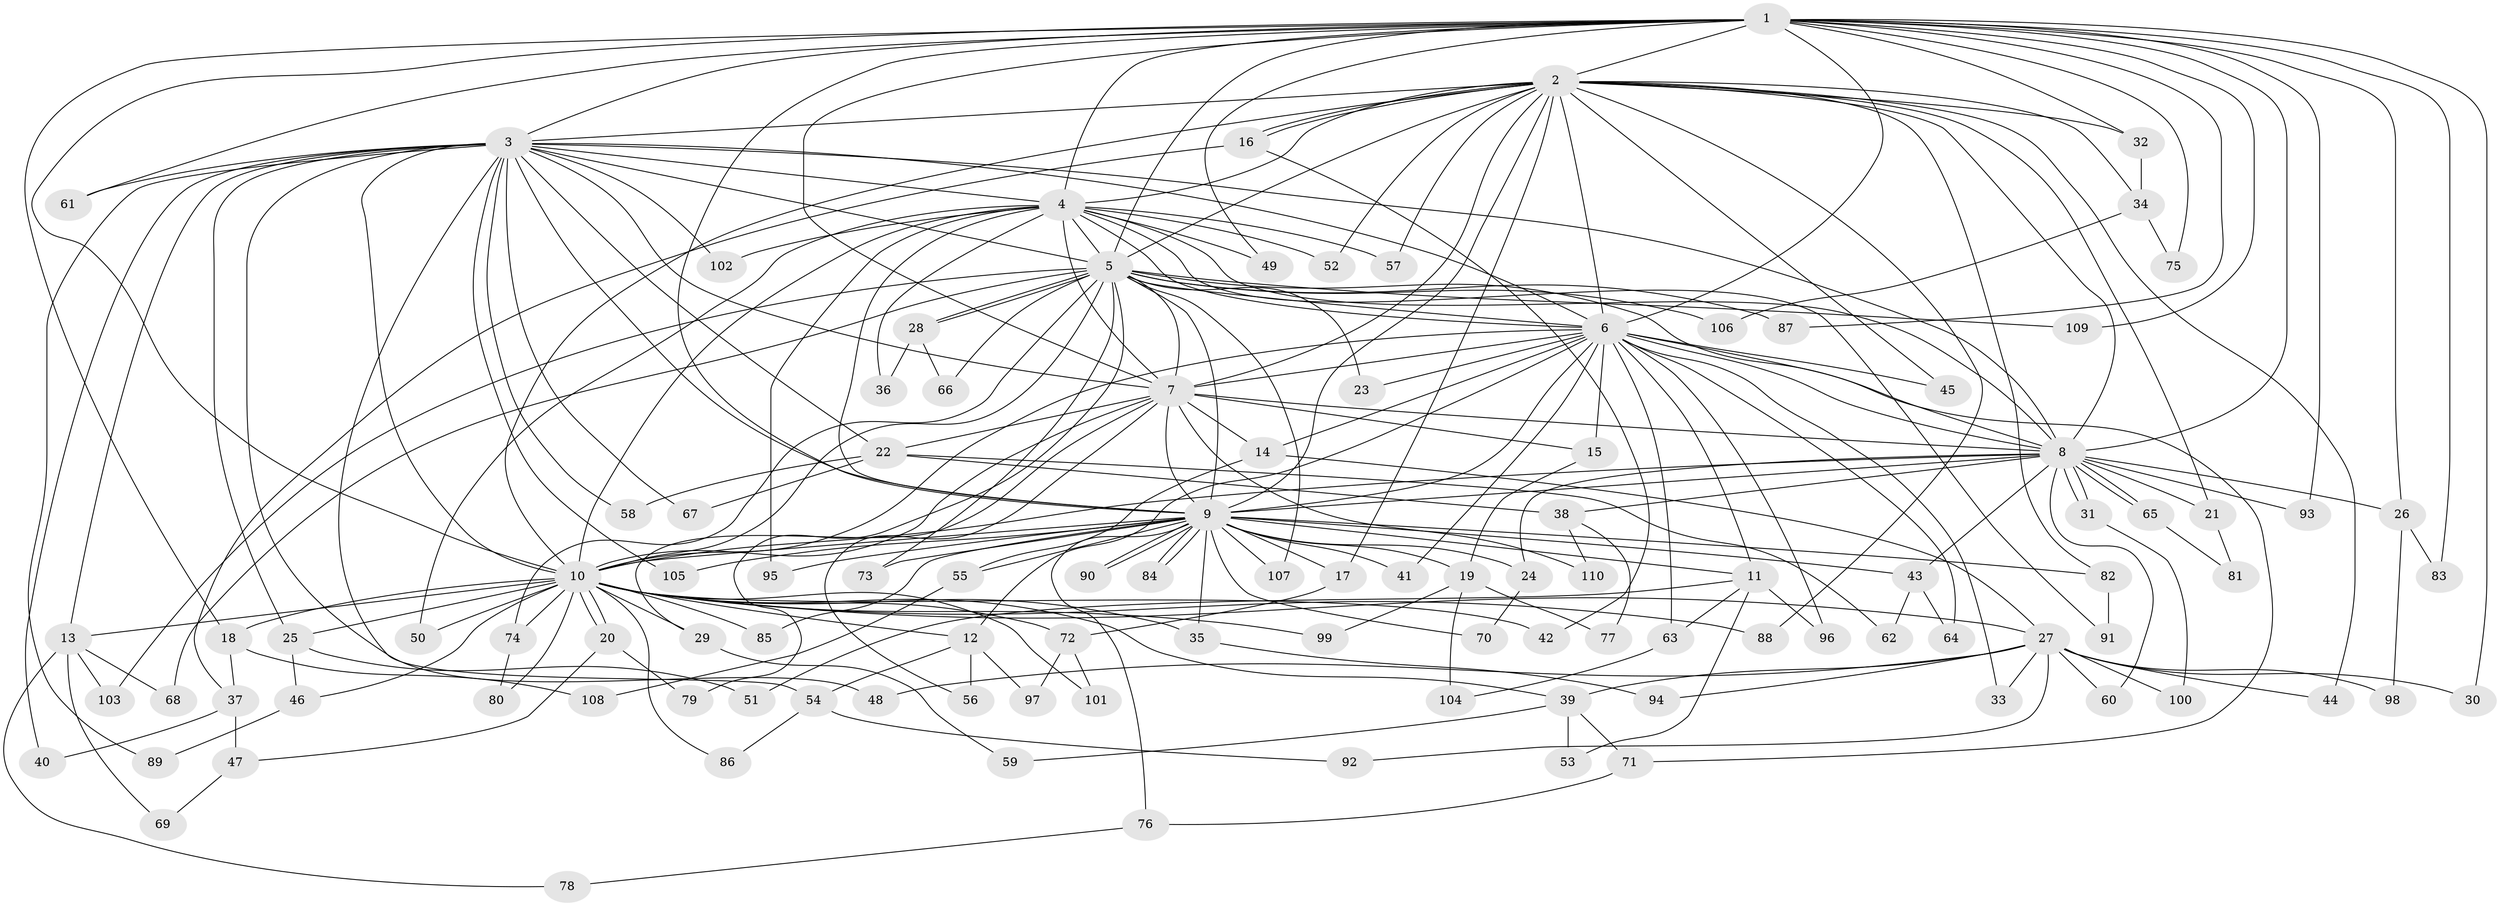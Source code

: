 // coarse degree distribution, {18: 0.023809523809523808, 24: 0.011904761904761904, 19: 0.011904761904761904, 15: 0.011904761904761904, 20: 0.011904761904761904, 14: 0.011904761904761904, 28: 0.011904761904761904, 30: 0.011904761904761904, 6: 0.023809523809523808, 5: 0.047619047619047616, 3: 0.11904761904761904, 4: 0.14285714285714285, 2: 0.5476190476190477, 12: 0.011904761904761904}
// Generated by graph-tools (version 1.1) at 2025/51/02/27/25 19:51:44]
// undirected, 110 vertices, 245 edges
graph export_dot {
graph [start="1"]
  node [color=gray90,style=filled];
  1;
  2;
  3;
  4;
  5;
  6;
  7;
  8;
  9;
  10;
  11;
  12;
  13;
  14;
  15;
  16;
  17;
  18;
  19;
  20;
  21;
  22;
  23;
  24;
  25;
  26;
  27;
  28;
  29;
  30;
  31;
  32;
  33;
  34;
  35;
  36;
  37;
  38;
  39;
  40;
  41;
  42;
  43;
  44;
  45;
  46;
  47;
  48;
  49;
  50;
  51;
  52;
  53;
  54;
  55;
  56;
  57;
  58;
  59;
  60;
  61;
  62;
  63;
  64;
  65;
  66;
  67;
  68;
  69;
  70;
  71;
  72;
  73;
  74;
  75;
  76;
  77;
  78;
  79;
  80;
  81;
  82;
  83;
  84;
  85;
  86;
  87;
  88;
  89;
  90;
  91;
  92;
  93;
  94;
  95;
  96;
  97;
  98;
  99;
  100;
  101;
  102;
  103;
  104;
  105;
  106;
  107;
  108;
  109;
  110;
  1 -- 2;
  1 -- 3;
  1 -- 4;
  1 -- 5;
  1 -- 6;
  1 -- 7;
  1 -- 8;
  1 -- 9;
  1 -- 10;
  1 -- 18;
  1 -- 26;
  1 -- 30;
  1 -- 32;
  1 -- 49;
  1 -- 61;
  1 -- 75;
  1 -- 83;
  1 -- 87;
  1 -- 93;
  1 -- 109;
  2 -- 3;
  2 -- 4;
  2 -- 5;
  2 -- 6;
  2 -- 7;
  2 -- 8;
  2 -- 9;
  2 -- 10;
  2 -- 16;
  2 -- 16;
  2 -- 17;
  2 -- 21;
  2 -- 32;
  2 -- 34;
  2 -- 44;
  2 -- 45;
  2 -- 52;
  2 -- 57;
  2 -- 82;
  2 -- 88;
  3 -- 4;
  3 -- 5;
  3 -- 6;
  3 -- 7;
  3 -- 8;
  3 -- 9;
  3 -- 10;
  3 -- 13;
  3 -- 22;
  3 -- 25;
  3 -- 40;
  3 -- 48;
  3 -- 54;
  3 -- 58;
  3 -- 61;
  3 -- 67;
  3 -- 89;
  3 -- 102;
  3 -- 105;
  4 -- 5;
  4 -- 6;
  4 -- 7;
  4 -- 8;
  4 -- 9;
  4 -- 10;
  4 -- 36;
  4 -- 49;
  4 -- 50;
  4 -- 52;
  4 -- 57;
  4 -- 91;
  4 -- 95;
  4 -- 102;
  5 -- 6;
  5 -- 7;
  5 -- 8;
  5 -- 9;
  5 -- 10;
  5 -- 23;
  5 -- 28;
  5 -- 28;
  5 -- 66;
  5 -- 68;
  5 -- 73;
  5 -- 74;
  5 -- 79;
  5 -- 87;
  5 -- 103;
  5 -- 106;
  5 -- 107;
  5 -- 109;
  6 -- 7;
  6 -- 8;
  6 -- 9;
  6 -- 10;
  6 -- 11;
  6 -- 12;
  6 -- 14;
  6 -- 15;
  6 -- 23;
  6 -- 33;
  6 -- 41;
  6 -- 45;
  6 -- 63;
  6 -- 64;
  6 -- 71;
  6 -- 96;
  7 -- 8;
  7 -- 9;
  7 -- 10;
  7 -- 14;
  7 -- 15;
  7 -- 22;
  7 -- 29;
  7 -- 56;
  7 -- 110;
  8 -- 9;
  8 -- 10;
  8 -- 21;
  8 -- 24;
  8 -- 26;
  8 -- 31;
  8 -- 31;
  8 -- 38;
  8 -- 43;
  8 -- 60;
  8 -- 65;
  8 -- 65;
  8 -- 93;
  9 -- 10;
  9 -- 11;
  9 -- 17;
  9 -- 19;
  9 -- 24;
  9 -- 35;
  9 -- 41;
  9 -- 43;
  9 -- 55;
  9 -- 70;
  9 -- 73;
  9 -- 76;
  9 -- 82;
  9 -- 84;
  9 -- 84;
  9 -- 85;
  9 -- 90;
  9 -- 90;
  9 -- 95;
  9 -- 105;
  9 -- 107;
  10 -- 12;
  10 -- 13;
  10 -- 18;
  10 -- 20;
  10 -- 20;
  10 -- 25;
  10 -- 27;
  10 -- 29;
  10 -- 35;
  10 -- 39;
  10 -- 42;
  10 -- 46;
  10 -- 50;
  10 -- 72;
  10 -- 74;
  10 -- 80;
  10 -- 85;
  10 -- 86;
  10 -- 88;
  10 -- 99;
  10 -- 101;
  11 -- 51;
  11 -- 53;
  11 -- 63;
  11 -- 96;
  12 -- 54;
  12 -- 56;
  12 -- 97;
  13 -- 68;
  13 -- 69;
  13 -- 78;
  13 -- 103;
  14 -- 27;
  14 -- 55;
  15 -- 19;
  16 -- 37;
  16 -- 42;
  17 -- 72;
  18 -- 37;
  18 -- 108;
  19 -- 77;
  19 -- 99;
  19 -- 104;
  20 -- 47;
  20 -- 79;
  21 -- 81;
  22 -- 38;
  22 -- 58;
  22 -- 62;
  22 -- 67;
  24 -- 70;
  25 -- 46;
  25 -- 51;
  26 -- 83;
  26 -- 98;
  27 -- 30;
  27 -- 33;
  27 -- 39;
  27 -- 44;
  27 -- 48;
  27 -- 60;
  27 -- 92;
  27 -- 94;
  27 -- 98;
  27 -- 100;
  28 -- 36;
  28 -- 66;
  29 -- 59;
  31 -- 100;
  32 -- 34;
  34 -- 75;
  34 -- 106;
  35 -- 94;
  37 -- 40;
  37 -- 47;
  38 -- 77;
  38 -- 110;
  39 -- 53;
  39 -- 59;
  39 -- 71;
  43 -- 62;
  43 -- 64;
  46 -- 89;
  47 -- 69;
  54 -- 86;
  54 -- 92;
  55 -- 108;
  63 -- 104;
  65 -- 81;
  71 -- 76;
  72 -- 97;
  72 -- 101;
  74 -- 80;
  76 -- 78;
  82 -- 91;
}
